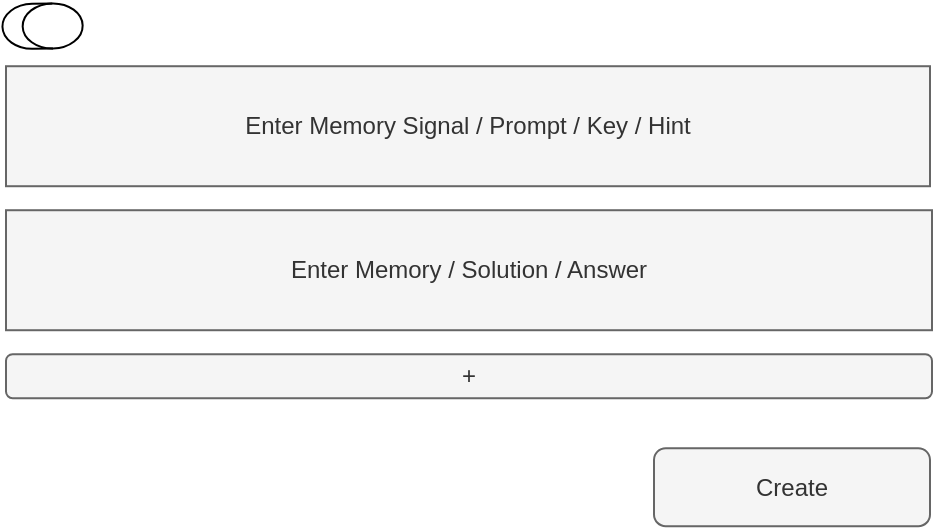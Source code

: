 <mxfile>
    <diagram id="qB-X7xxnxHoPQCaKss06" name="Page-1">
        <mxGraphModel dx="1144" dy="787" grid="0" gridSize="10" guides="1" tooltips="1" connect="1" arrows="1" fold="1" page="1" pageScale="1" pageWidth="850" pageHeight="1100" background="#ffffff" math="0" shadow="0">
            <root>
                <mxCell id="0"/>
                <mxCell id="1" parent="0"/>
                <mxCell id="2" value="Enter Memory Signal / Prompt / Key / Hint" style="rounded=0;whiteSpace=wrap;html=1;fillColor=#f5f5f5;fontColor=#333333;strokeColor=#666666;" vertex="1" parent="1">
                    <mxGeometry x="210" y="144.11" width="462" height="60" as="geometry"/>
                </mxCell>
                <mxCell id="3" value="Enter Memory / Solution / Answer" style="rounded=0;whiteSpace=wrap;html=1;fillColor=#f5f5f5;fontColor=#333333;strokeColor=#666666;" vertex="1" parent="1">
                    <mxGeometry x="210" y="216.11" width="463" height="60" as="geometry"/>
                </mxCell>
                <mxCell id="4" value="" style="shape=cylinder3;whiteSpace=wrap;html=1;boundedLbl=1;backgroundOutline=1;size=15;rotation=89;" vertex="1" parent="1">
                    <mxGeometry x="217" y="104" width="22.55" height="40.11" as="geometry"/>
                </mxCell>
                <mxCell id="5" value="+" style="rounded=1;whiteSpace=wrap;html=1;fillColor=#f5f5f5;fontColor=#333333;strokeColor=#666666;" vertex="1" parent="1">
                    <mxGeometry x="210" y="288.11" width="463" height="22" as="geometry"/>
                </mxCell>
                <mxCell id="6" value="Create" style="rounded=1;whiteSpace=wrap;html=1;fillColor=#f5f5f5;fontColor=#333333;strokeColor=#666666;" vertex="1" parent="1">
                    <mxGeometry x="534" y="335.11" width="138" height="39" as="geometry"/>
                </mxCell>
            </root>
        </mxGraphModel>
    </diagram>
</mxfile>